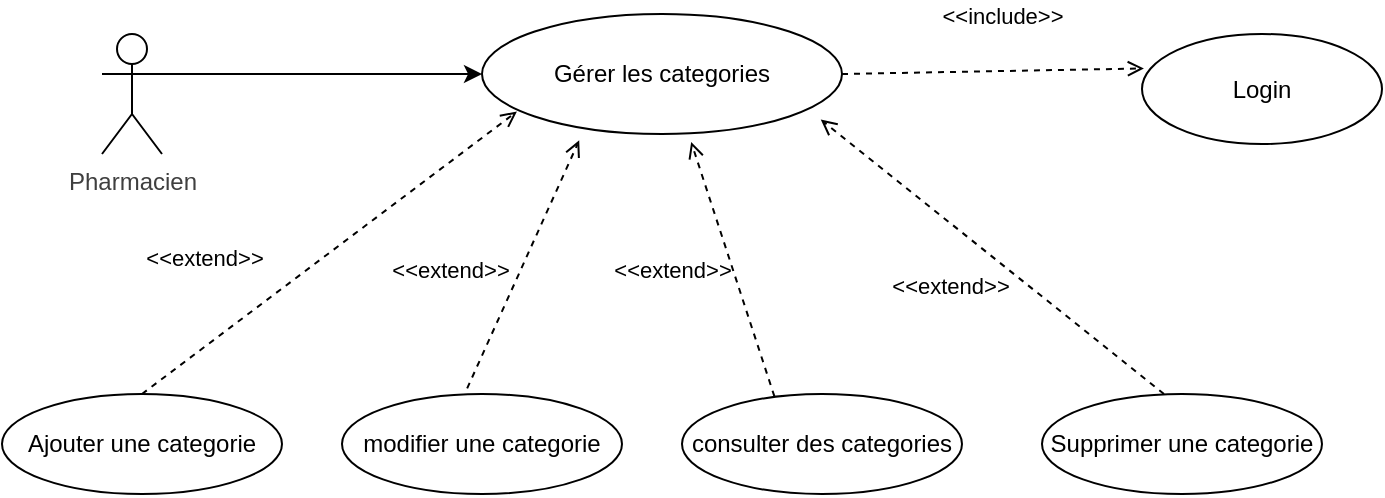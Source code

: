 <mxfile>
    <diagram id="jIrJxFSoJ2ImvnLz6EZW" name="Page-1">
        <mxGraphModel dx="1073" dy="556" grid="1" gridSize="10" guides="1" tooltips="1" connect="1" arrows="1" fold="1" page="1" pageScale="1" pageWidth="850" pageHeight="1100" math="0" shadow="0">
            <root>
                <mxCell id="0"/>
                <mxCell id="1" parent="0"/>
                <mxCell id="2" value="&lt;div&gt;&lt;span style=&quot;color: rgb(63, 63, 63);&quot;&gt;Pharmacien&lt;/span&gt;&lt;/div&gt;" style="shape=umlActor;verticalLabelPosition=bottom;verticalAlign=top;html=1;outlineConnect=0;" vertex="1" parent="1">
                    <mxGeometry x="160" y="150" width="30" height="60" as="geometry"/>
                </mxCell>
                <mxCell id="3" value="&lt;span style=&quot;color: rgb(0, 0, 0);&quot;&gt;Gérer les categories&lt;/span&gt;" style="ellipse;whiteSpace=wrap;html=1;" vertex="1" parent="1">
                    <mxGeometry x="350" y="140" width="180" height="60" as="geometry"/>
                </mxCell>
                <mxCell id="4" value="" style="endArrow=classic;html=1;exitX=1;exitY=0.333;exitDx=0;exitDy=0;exitPerimeter=0;" edge="1" parent="1" source="2" target="3">
                    <mxGeometry width="50" height="50" relative="1" as="geometry">
                        <mxPoint x="400" y="310" as="sourcePoint"/>
                        <mxPoint x="450" y="260" as="targetPoint"/>
                    </mxGeometry>
                </mxCell>
                <mxCell id="5" value="Ajouter une categorie" style="ellipse;whiteSpace=wrap;html=1;" vertex="1" parent="1">
                    <mxGeometry x="110" y="330" width="140" height="50" as="geometry"/>
                </mxCell>
                <mxCell id="6" value="Login" style="ellipse;whiteSpace=wrap;html=1;" vertex="1" parent="1">
                    <mxGeometry x="680" y="150" width="120" height="55" as="geometry"/>
                </mxCell>
                <mxCell id="7" value="&amp;lt;&amp;lt;include&amp;gt;&amp;gt;" style="html=1;verticalAlign=bottom;labelBackgroundColor=none;endArrow=open;endFill=0;dashed=1;exitX=1;exitY=0.5;exitDx=0;exitDy=0;entryX=0.008;entryY=0.313;entryDx=0;entryDy=0;entryPerimeter=0;" edge="1" parent="1" source="3" target="6">
                    <mxGeometry x="0.064" y="19" width="160" relative="1" as="geometry">
                        <mxPoint x="340" y="280" as="sourcePoint"/>
                        <mxPoint x="500" y="280" as="targetPoint"/>
                        <mxPoint as="offset"/>
                    </mxGeometry>
                </mxCell>
                <mxCell id="8" value="&amp;lt;&amp;lt;extend&amp;gt;&amp;gt;" style="html=1;verticalAlign=bottom;labelBackgroundColor=none;endArrow=open;endFill=0;dashed=1;exitX=0.5;exitY=0;exitDx=0;exitDy=0;entryX=0.097;entryY=0.813;entryDx=0;entryDy=0;entryPerimeter=0;" edge="1" parent="1" source="5" target="3">
                    <mxGeometry x="-0.484" y="28" width="160" relative="1" as="geometry">
                        <mxPoint x="340" y="280" as="sourcePoint"/>
                        <mxPoint x="500" y="280" as="targetPoint"/>
                        <mxPoint as="offset"/>
                    </mxGeometry>
                </mxCell>
                <mxCell id="9" value="modifier une categorie" style="ellipse;whiteSpace=wrap;html=1;" vertex="1" parent="1">
                    <mxGeometry x="280" y="330" width="140" height="50" as="geometry"/>
                </mxCell>
                <mxCell id="10" value="&amp;lt;&amp;lt;extend&amp;gt;&amp;gt;" style="html=1;verticalAlign=bottom;labelBackgroundColor=none;endArrow=open;endFill=0;dashed=1;exitX=0.447;exitY=-0.056;exitDx=0;exitDy=0;entryX=0.27;entryY=1.053;entryDx=0;entryDy=0;exitPerimeter=0;entryPerimeter=0;" edge="1" parent="1" source="9" target="3">
                    <mxGeometry x="-0.377" y="29" width="160" relative="1" as="geometry">
                        <mxPoint x="423" y="330" as="sourcePoint"/>
                        <mxPoint x="500" y="249" as="targetPoint"/>
                        <mxPoint as="offset"/>
                    </mxGeometry>
                </mxCell>
                <mxCell id="11" value="consulter des categories" style="ellipse;whiteSpace=wrap;html=1;" vertex="1" parent="1">
                    <mxGeometry x="450" y="330" width="140" height="50" as="geometry"/>
                </mxCell>
                <mxCell id="12" value="&amp;lt;&amp;lt;extend&amp;gt;&amp;gt;" style="html=1;verticalAlign=bottom;labelBackgroundColor=none;endArrow=open;endFill=0;dashed=1;exitX=0.33;exitY=0.024;exitDx=0;exitDy=0;entryX=0.581;entryY=1.067;entryDx=0;entryDy=0;entryPerimeter=0;exitPerimeter=0;" edge="1" parent="1" source="11" target="3">
                    <mxGeometry x="0.013" y="32" width="160" relative="1" as="geometry">
                        <mxPoint x="570" y="340" as="sourcePoint"/>
                        <mxPoint x="587" y="210" as="targetPoint"/>
                        <mxPoint as="offset"/>
                    </mxGeometry>
                </mxCell>
                <mxCell id="13" value="Supprimer une categorie" style="ellipse;whiteSpace=wrap;html=1;" vertex="1" parent="1">
                    <mxGeometry x="630" y="330" width="140" height="50" as="geometry"/>
                </mxCell>
                <mxCell id="14" value="&amp;lt;&amp;lt;extend&amp;gt;&amp;gt;" style="html=1;verticalAlign=bottom;labelBackgroundColor=none;endArrow=open;endFill=0;dashed=1;exitX=0.33;exitY=0.024;exitDx=0;exitDy=0;entryX=0.941;entryY=0.88;entryDx=0;entryDy=0;entryPerimeter=0;exitPerimeter=0;" edge="1" parent="1" target="3">
                    <mxGeometry x="0.013" y="32" width="160" relative="1" as="geometry">
                        <mxPoint x="691" y="330" as="sourcePoint"/>
                        <mxPoint x="650" y="203" as="targetPoint"/>
                        <mxPoint as="offset"/>
                    </mxGeometry>
                </mxCell>
            </root>
        </mxGraphModel>
    </diagram>
</mxfile>